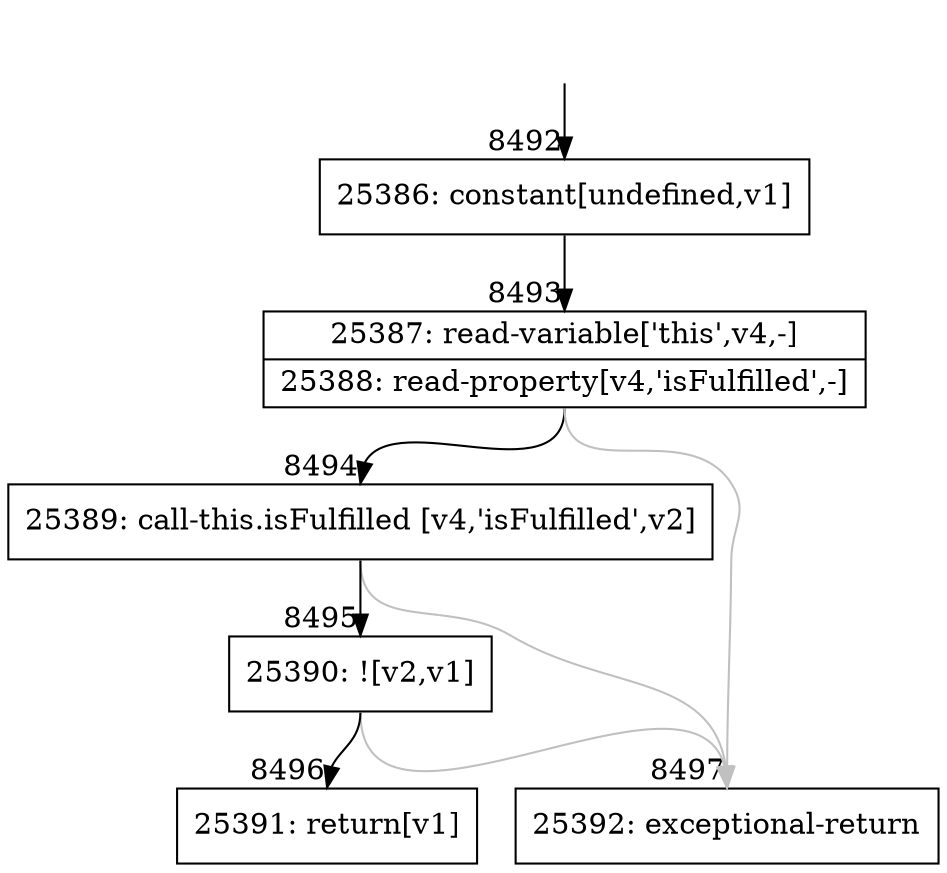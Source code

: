 digraph {
rankdir="TD"
BB_entry571[shape=none,label=""];
BB_entry571 -> BB8492 [tailport=s, headport=n, headlabel="    8492"]
BB8492 [shape=record label="{25386: constant[undefined,v1]}" ] 
BB8492 -> BB8493 [tailport=s, headport=n, headlabel="      8493"]
BB8493 [shape=record label="{25387: read-variable['this',v4,-]|25388: read-property[v4,'isFulfilled',-]}" ] 
BB8493 -> BB8494 [tailport=s, headport=n, headlabel="      8494"]
BB8493 -> BB8497 [tailport=s, headport=n, color=gray, headlabel="      8497"]
BB8494 [shape=record label="{25389: call-this.isFulfilled [v4,'isFulfilled',v2]}" ] 
BB8494 -> BB8495 [tailport=s, headport=n, headlabel="      8495"]
BB8494 -> BB8497 [tailport=s, headport=n, color=gray]
BB8495 [shape=record label="{25390: ![v2,v1]}" ] 
BB8495 -> BB8496 [tailport=s, headport=n, headlabel="      8496"]
BB8495 -> BB8497 [tailport=s, headport=n, color=gray]
BB8496 [shape=record label="{25391: return[v1]}" ] 
BB8497 [shape=record label="{25392: exceptional-return}" ] 
//#$~ 11910
}
